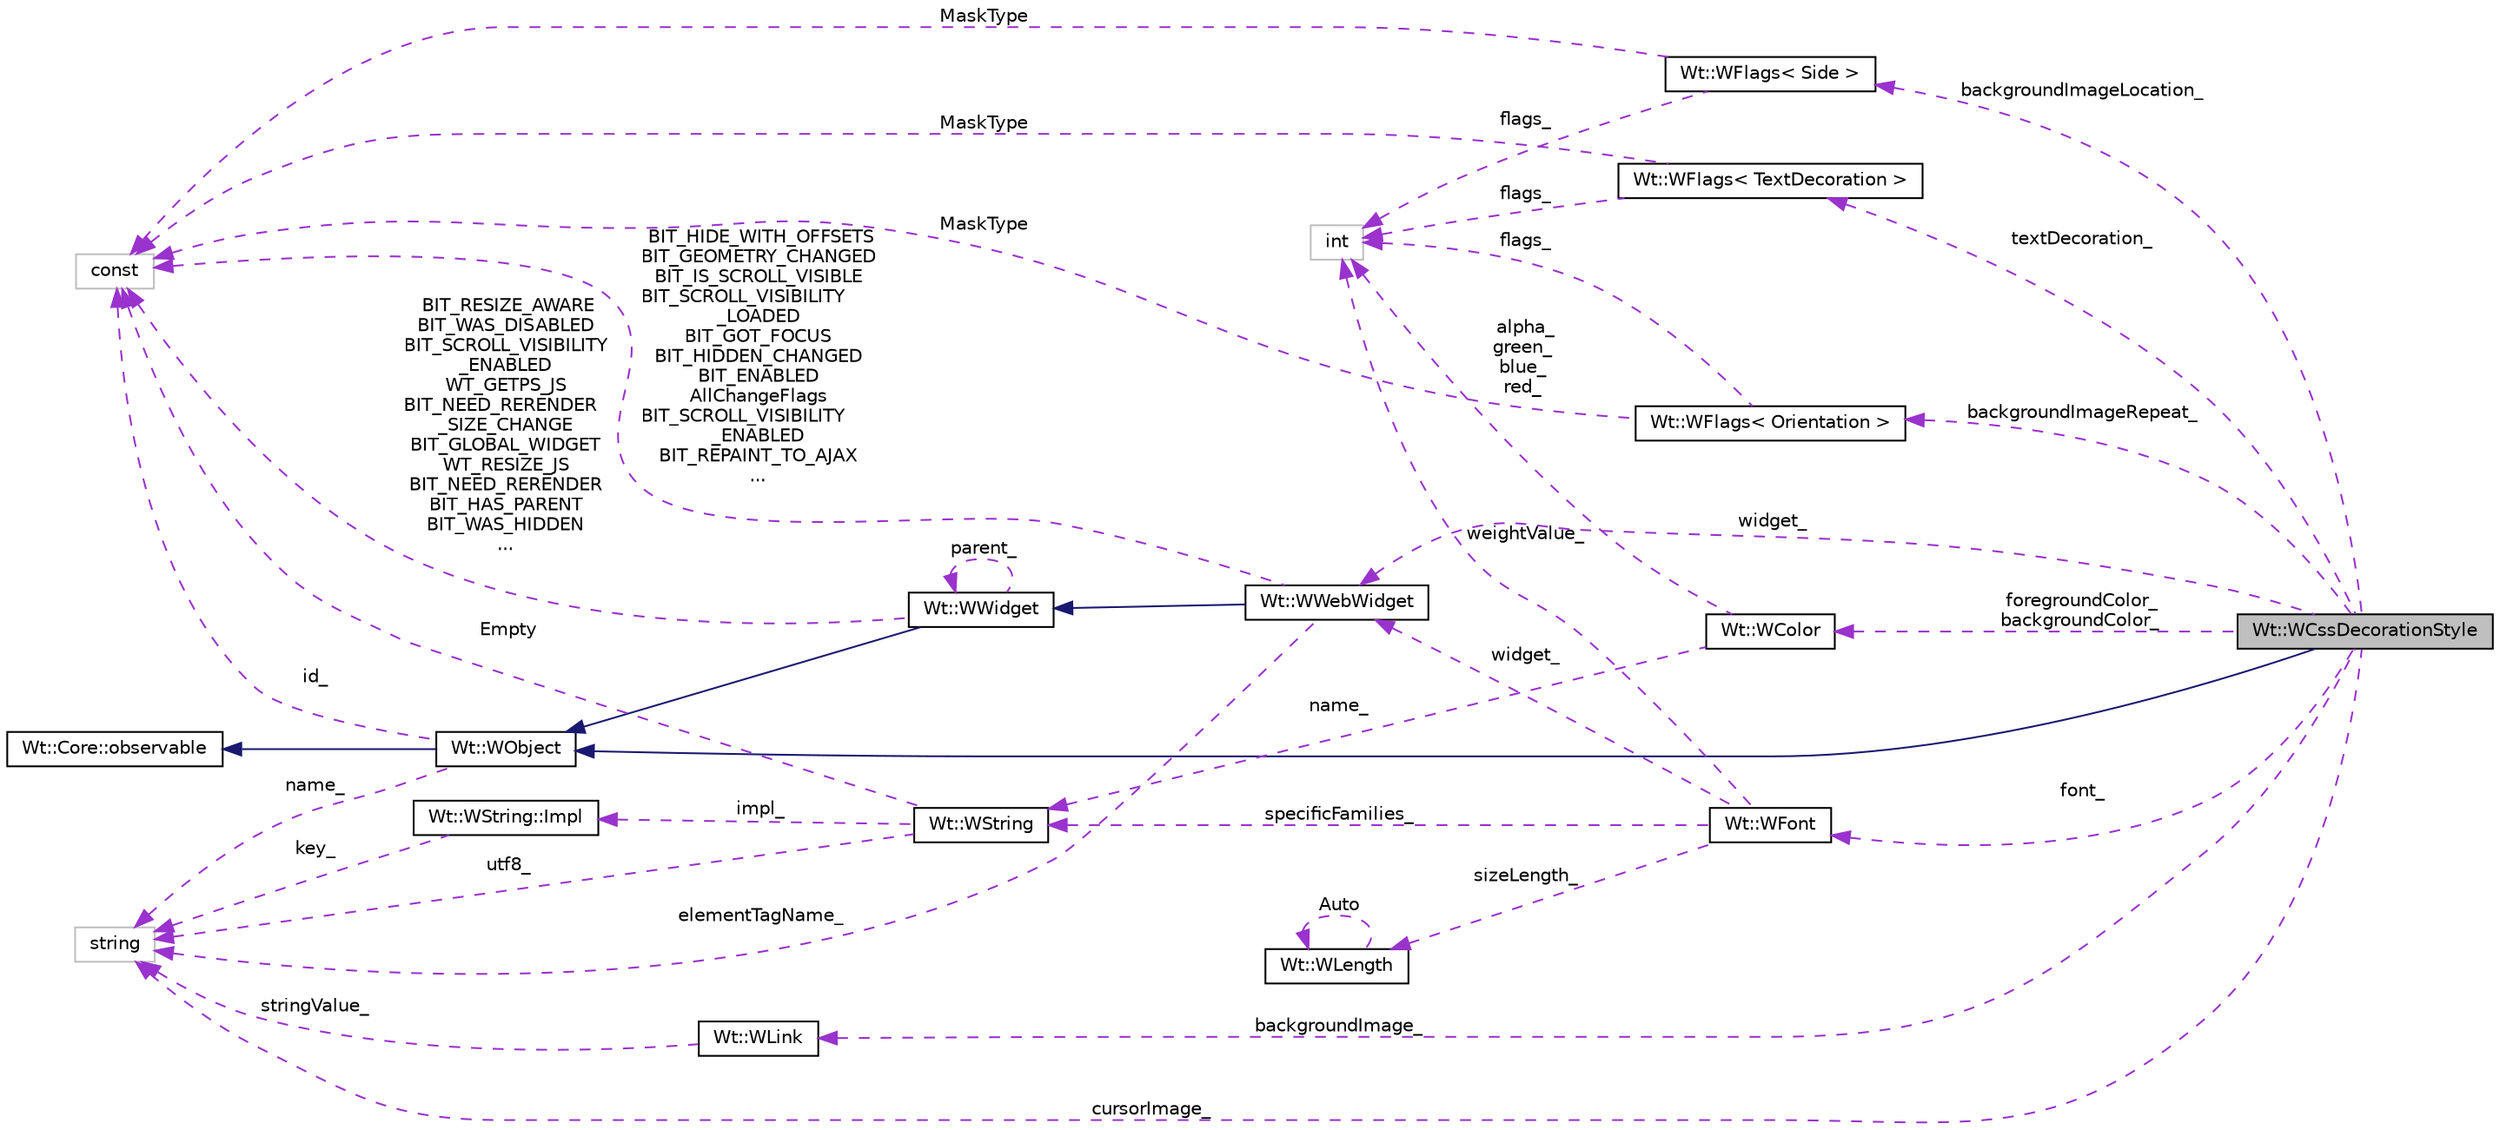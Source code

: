 digraph "Wt::WCssDecorationStyle"
{
 // LATEX_PDF_SIZE
  edge [fontname="Helvetica",fontsize="10",labelfontname="Helvetica",labelfontsize="10"];
  node [fontname="Helvetica",fontsize="10",shape=record];
  rankdir="LR";
  Node1 [label="Wt::WCssDecorationStyle",height=0.2,width=0.4,color="black", fillcolor="grey75", style="filled", fontcolor="black",tooltip="A style class for a single widget or style sheet rule."];
  Node2 -> Node1 [dir="back",color="midnightblue",fontsize="10",style="solid",fontname="Helvetica"];
  Node2 [label="Wt::WObject",height=0.2,width=0.4,color="black", fillcolor="white", style="filled",URL="$classWt_1_1WObject.html",tooltip="A base class for objects that participate in the signal/slot system."];
  Node3 -> Node2 [dir="back",color="midnightblue",fontsize="10",style="solid",fontname="Helvetica"];
  Node3 [label="Wt::Core::observable",height=0.2,width=0.4,color="black", fillcolor="white", style="filled",URL="$classWt_1_1Core_1_1observable.html",tooltip="A base class for objects whose life-time can be tracked."];
  Node4 -> Node2 [dir="back",color="darkorchid3",fontsize="10",style="dashed",label=" name_" ,fontname="Helvetica"];
  Node4 [label="string",height=0.2,width=0.4,color="grey75", fillcolor="white", style="filled",tooltip=" "];
  Node5 -> Node2 [dir="back",color="darkorchid3",fontsize="10",style="dashed",label=" id_" ,fontname="Helvetica"];
  Node5 [label="const",height=0.2,width=0.4,color="grey75", fillcolor="white", style="filled",tooltip=" "];
  Node6 -> Node1 [dir="back",color="darkorchid3",fontsize="10",style="dashed",label=" foregroundColor_\nbackgroundColor_" ,fontname="Helvetica"];
  Node6 [label="Wt::WColor",height=0.2,width=0.4,color="black", fillcolor="white", style="filled",URL="$classWt_1_1WColor.html",tooltip="A value class that defines a color."];
  Node7 -> Node6 [dir="back",color="darkorchid3",fontsize="10",style="dashed",label=" name_" ,fontname="Helvetica"];
  Node7 [label="Wt::WString",height=0.2,width=0.4,color="black", fillcolor="white", style="filled",URL="$classWt_1_1WString.html",tooltip="A value class which describes a locale-aware unicode string."];
  Node8 -> Node7 [dir="back",color="darkorchid3",fontsize="10",style="dashed",label=" impl_" ,fontname="Helvetica"];
  Node8 [label="Wt::WString::Impl",height=0.2,width=0.4,color="black", fillcolor="white", style="filled",URL="$structWt_1_1WString_1_1Impl.html",tooltip=" "];
  Node4 -> Node8 [dir="back",color="darkorchid3",fontsize="10",style="dashed",label=" key_" ,fontname="Helvetica"];
  Node4 -> Node7 [dir="back",color="darkorchid3",fontsize="10",style="dashed",label=" utf8_" ,fontname="Helvetica"];
  Node5 -> Node7 [dir="back",color="darkorchid3",fontsize="10",style="dashed",label=" Empty" ,fontname="Helvetica"];
  Node9 -> Node6 [dir="back",color="darkorchid3",fontsize="10",style="dashed",label=" alpha_\ngreen_\nblue_\nred_" ,fontname="Helvetica"];
  Node9 [label="int",height=0.2,width=0.4,color="grey75", fillcolor="white", style="filled",tooltip=" "];
  Node10 -> Node1 [dir="back",color="darkorchid3",fontsize="10",style="dashed",label=" textDecoration_" ,fontname="Helvetica"];
  Node10 [label="Wt::WFlags\< TextDecoration \>",height=0.2,width=0.4,color="black", fillcolor="white", style="filled",URL="$classWt_1_1WFlags.html",tooltip=" "];
  Node9 -> Node10 [dir="back",color="darkorchid3",fontsize="10",style="dashed",label=" flags_" ,fontname="Helvetica"];
  Node5 -> Node10 [dir="back",color="darkorchid3",fontsize="10",style="dashed",label=" MaskType" ,fontname="Helvetica"];
  Node11 -> Node1 [dir="back",color="darkorchid3",fontsize="10",style="dashed",label=" backgroundImageRepeat_" ,fontname="Helvetica"];
  Node11 [label="Wt::WFlags\< Orientation \>",height=0.2,width=0.4,color="black", fillcolor="white", style="filled",URL="$classWt_1_1WFlags.html",tooltip=" "];
  Node9 -> Node11 [dir="back",color="darkorchid3",fontsize="10",style="dashed",label=" flags_" ,fontname="Helvetica"];
  Node5 -> Node11 [dir="back",color="darkorchid3",fontsize="10",style="dashed",label=" MaskType" ,fontname="Helvetica"];
  Node4 -> Node1 [dir="back",color="darkorchid3",fontsize="10",style="dashed",label=" cursorImage_" ,fontname="Helvetica"];
  Node12 -> Node1 [dir="back",color="darkorchid3",fontsize="10",style="dashed",label=" widget_" ,fontname="Helvetica"];
  Node12 [label="Wt::WWebWidget",height=0.2,width=0.4,color="black", fillcolor="white", style="filled",URL="$classWt_1_1WWebWidget.html",tooltip="A base class for widgets with an HTML counterpart."];
  Node13 -> Node12 [dir="back",color="midnightblue",fontsize="10",style="solid",fontname="Helvetica"];
  Node13 [label="Wt::WWidget",height=0.2,width=0.4,color="black", fillcolor="white", style="filled",URL="$classWt_1_1WWidget.html",tooltip="The abstract base class for a user-interface component."];
  Node2 -> Node13 [dir="back",color="midnightblue",fontsize="10",style="solid",fontname="Helvetica"];
  Node13 -> Node13 [dir="back",color="darkorchid3",fontsize="10",style="dashed",label=" parent_" ,fontname="Helvetica"];
  Node5 -> Node13 [dir="back",color="darkorchid3",fontsize="10",style="dashed",label=" BIT_RESIZE_AWARE\nBIT_WAS_DISABLED\nBIT_SCROLL_VISIBILITY\l_ENABLED\nWT_GETPS_JS\nBIT_NEED_RERENDER\l_SIZE_CHANGE\nBIT_GLOBAL_WIDGET\nWT_RESIZE_JS\nBIT_NEED_RERENDER\nBIT_HAS_PARENT\nBIT_WAS_HIDDEN\n..." ,fontname="Helvetica"];
  Node4 -> Node12 [dir="back",color="darkorchid3",fontsize="10",style="dashed",label=" elementTagName_" ,fontname="Helvetica"];
  Node5 -> Node12 [dir="back",color="darkorchid3",fontsize="10",style="dashed",label=" BIT_HIDE_WITH_OFFSETS\nBIT_GEOMETRY_CHANGED\nBIT_IS_SCROLL_VISIBLE\nBIT_SCROLL_VISIBILITY\l_LOADED\nBIT_GOT_FOCUS\nBIT_HIDDEN_CHANGED\nBIT_ENABLED\nAllChangeFlags\nBIT_SCROLL_VISIBILITY\l_ENABLED\nBIT_REPAINT_TO_AJAX\n..." ,fontname="Helvetica"];
  Node14 -> Node1 [dir="back",color="darkorchid3",fontsize="10",style="dashed",label=" font_" ,fontname="Helvetica"];
  Node14 [label="Wt::WFont",height=0.2,width=0.4,color="black", fillcolor="white", style="filled",URL="$classWt_1_1WFont.html",tooltip="A value class that describes a font."];
  Node7 -> Node14 [dir="back",color="darkorchid3",fontsize="10",style="dashed",label=" specificFamilies_" ,fontname="Helvetica"];
  Node9 -> Node14 [dir="back",color="darkorchid3",fontsize="10",style="dashed",label=" weightValue_" ,fontname="Helvetica"];
  Node12 -> Node14 [dir="back",color="darkorchid3",fontsize="10",style="dashed",label=" widget_" ,fontname="Helvetica"];
  Node15 -> Node14 [dir="back",color="darkorchid3",fontsize="10",style="dashed",label=" sizeLength_" ,fontname="Helvetica"];
  Node15 [label="Wt::WLength",height=0.2,width=0.4,color="black", fillcolor="white", style="filled",URL="$classWt_1_1WLength.html",tooltip="A value class that describes a CSS length."];
  Node15 -> Node15 [dir="back",color="darkorchid3",fontsize="10",style="dashed",label=" Auto" ,fontname="Helvetica"];
  Node16 -> Node1 [dir="back",color="darkorchid3",fontsize="10",style="dashed",label=" backgroundImageLocation_" ,fontname="Helvetica"];
  Node16 [label="Wt::WFlags\< Side \>",height=0.2,width=0.4,color="black", fillcolor="white", style="filled",URL="$classWt_1_1WFlags.html",tooltip=" "];
  Node9 -> Node16 [dir="back",color="darkorchid3",fontsize="10",style="dashed",label=" flags_" ,fontname="Helvetica"];
  Node5 -> Node16 [dir="back",color="darkorchid3",fontsize="10",style="dashed",label=" MaskType" ,fontname="Helvetica"];
  Node17 -> Node1 [dir="back",color="darkorchid3",fontsize="10",style="dashed",label=" backgroundImage_" ,fontname="Helvetica"];
  Node17 [label="Wt::WLink",height=0.2,width=0.4,color="black", fillcolor="white", style="filled",URL="$classWt_1_1WLink.html",tooltip="A value class that defines a hyperlink target."];
  Node4 -> Node17 [dir="back",color="darkorchid3",fontsize="10",style="dashed",label=" stringValue_" ,fontname="Helvetica"];
}
